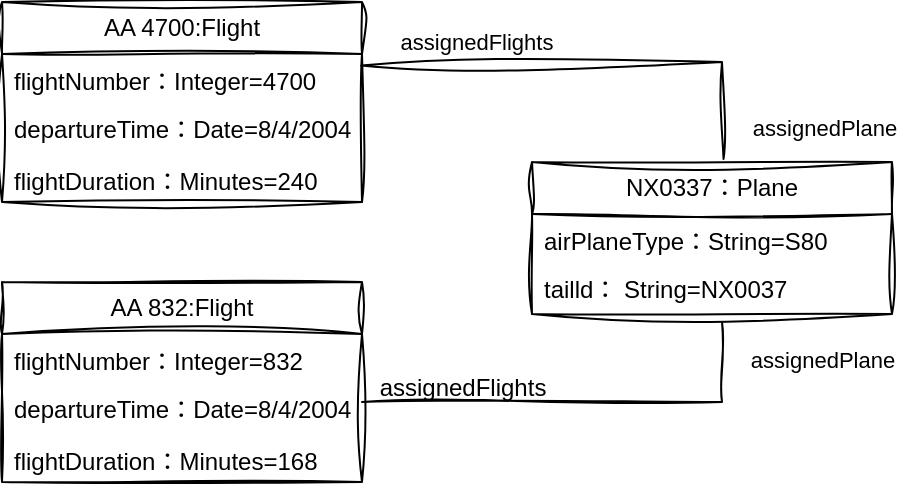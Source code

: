 <mxfile version="21.8.2" type="github">
  <diagram name="第 1 页" id="ZNkqyjCpcr9Y3xrDaqb5">
    <mxGraphModel dx="998" dy="451" grid="1" gridSize="10" guides="1" tooltips="1" connect="1" arrows="1" fold="1" page="1" pageScale="1" pageWidth="1169" pageHeight="1654" math="0" shadow="0">
      <root>
        <mxCell id="0" />
        <mxCell id="1" parent="0" />
        <mxCell id="-1e2mHGt49dSJ3i8rhyD-5" value="AA 4700:Flight" style="swimlane;fontStyle=0;childLayout=stackLayout;horizontal=1;startSize=26;fillColor=none;horizontalStack=0;resizeParent=1;resizeParentMax=0;resizeLast=0;collapsible=1;marginBottom=0;whiteSpace=wrap;html=1;sketch=1;curveFitting=1;jiggle=2;" vertex="1" parent="1">
          <mxGeometry x="320" y="90" width="180" height="100" as="geometry" />
        </mxCell>
        <mxCell id="-1e2mHGt49dSJ3i8rhyD-6" value="flightNumber：Integer=4700" style="text;strokeColor=none;fillColor=none;align=left;verticalAlign=top;spacingLeft=4;spacingRight=4;overflow=hidden;rotatable=0;points=[[0,0.5],[1,0.5]];portConstraint=eastwest;whiteSpace=wrap;html=1;sketch=1;curveFitting=1;jiggle=2;" vertex="1" parent="-1e2mHGt49dSJ3i8rhyD-5">
          <mxGeometry y="26" width="180" height="24" as="geometry" />
        </mxCell>
        <mxCell id="-1e2mHGt49dSJ3i8rhyD-7" value="departureTime：Date=8/4/2004" style="text;strokeColor=none;fillColor=none;align=left;verticalAlign=top;spacingLeft=4;spacingRight=4;overflow=hidden;rotatable=0;points=[[0,0.5],[1,0.5]];portConstraint=eastwest;whiteSpace=wrap;html=1;sketch=1;curveFitting=1;jiggle=2;" vertex="1" parent="-1e2mHGt49dSJ3i8rhyD-5">
          <mxGeometry y="50" width="180" height="26" as="geometry" />
        </mxCell>
        <mxCell id="-1e2mHGt49dSJ3i8rhyD-8" value="flightDuration：Minutes=240" style="text;strokeColor=none;fillColor=none;align=left;verticalAlign=top;spacingLeft=4;spacingRight=4;overflow=hidden;rotatable=0;points=[[0,0.5],[1,0.5]];portConstraint=eastwest;whiteSpace=wrap;html=1;sketch=1;curveFitting=1;jiggle=2;" vertex="1" parent="-1e2mHGt49dSJ3i8rhyD-5">
          <mxGeometry y="76" width="180" height="24" as="geometry" />
        </mxCell>
        <mxCell id="-1e2mHGt49dSJ3i8rhyD-9" value="AA 832:Flight" style="swimlane;fontStyle=0;childLayout=stackLayout;horizontal=1;startSize=26;fillColor=none;horizontalStack=0;resizeParent=1;resizeParentMax=0;resizeLast=0;collapsible=1;marginBottom=0;whiteSpace=wrap;html=1;sketch=1;curveFitting=1;jiggle=2;" vertex="1" parent="1">
          <mxGeometry x="320" y="230" width="180" height="100" as="geometry" />
        </mxCell>
        <mxCell id="-1e2mHGt49dSJ3i8rhyD-10" value="flightNumber：Integer=832" style="text;strokeColor=none;fillColor=none;align=left;verticalAlign=top;spacingLeft=4;spacingRight=4;overflow=hidden;rotatable=0;points=[[0,0.5],[1,0.5]];portConstraint=eastwest;whiteSpace=wrap;html=1;sketch=1;curveFitting=1;jiggle=2;" vertex="1" parent="-1e2mHGt49dSJ3i8rhyD-9">
          <mxGeometry y="26" width="180" height="24" as="geometry" />
        </mxCell>
        <mxCell id="-1e2mHGt49dSJ3i8rhyD-11" value="departureTime：Date=8/4/2004" style="text;strokeColor=none;fillColor=none;align=left;verticalAlign=top;spacingLeft=4;spacingRight=4;overflow=hidden;rotatable=0;points=[[0,0.5],[1,0.5]];portConstraint=eastwest;whiteSpace=wrap;html=1;sketch=1;curveFitting=1;jiggle=2;" vertex="1" parent="-1e2mHGt49dSJ3i8rhyD-9">
          <mxGeometry y="50" width="180" height="26" as="geometry" />
        </mxCell>
        <mxCell id="-1e2mHGt49dSJ3i8rhyD-12" value="flightDuration：Minutes=168" style="text;strokeColor=none;fillColor=none;align=left;verticalAlign=top;spacingLeft=4;spacingRight=4;overflow=hidden;rotatable=0;points=[[0,0.5],[1,0.5]];portConstraint=eastwest;whiteSpace=wrap;html=1;sketch=1;curveFitting=1;jiggle=2;" vertex="1" parent="-1e2mHGt49dSJ3i8rhyD-9">
          <mxGeometry y="76" width="180" height="24" as="geometry" />
        </mxCell>
        <mxCell id="-1e2mHGt49dSJ3i8rhyD-13" value="NX0337：Plane" style="swimlane;fontStyle=0;childLayout=stackLayout;horizontal=1;startSize=26;fillColor=none;horizontalStack=0;resizeParent=1;resizeParentMax=0;resizeLast=0;collapsible=1;marginBottom=0;whiteSpace=wrap;html=1;sketch=1;curveFitting=1;jiggle=2;" vertex="1" parent="1">
          <mxGeometry x="585" y="170" width="180" height="76" as="geometry" />
        </mxCell>
        <mxCell id="-1e2mHGt49dSJ3i8rhyD-14" value="airPlaneType：String=S80" style="text;strokeColor=none;fillColor=none;align=left;verticalAlign=top;spacingLeft=4;spacingRight=4;overflow=hidden;rotatable=0;points=[[0,0.5],[1,0.5]];portConstraint=eastwest;whiteSpace=wrap;html=1;sketch=1;curveFitting=1;jiggle=2;" vertex="1" parent="-1e2mHGt49dSJ3i8rhyD-13">
          <mxGeometry y="26" width="180" height="24" as="geometry" />
        </mxCell>
        <mxCell id="-1e2mHGt49dSJ3i8rhyD-15" value="tailld： String=NX0037" style="text;strokeColor=none;fillColor=none;align=left;verticalAlign=top;spacingLeft=4;spacingRight=4;overflow=hidden;rotatable=0;points=[[0,0.5],[1,0.5]];portConstraint=eastwest;whiteSpace=wrap;html=1;sketch=1;curveFitting=1;jiggle=2;" vertex="1" parent="-1e2mHGt49dSJ3i8rhyD-13">
          <mxGeometry y="50" width="180" height="26" as="geometry" />
        </mxCell>
        <mxCell id="-1e2mHGt49dSJ3i8rhyD-17" value="" style="endArrow=none;html=1;rounded=0;sketch=1;curveFitting=1;jiggle=2;" edge="1" parent="1">
          <mxGeometry width="50" height="50" relative="1" as="geometry">
            <mxPoint x="500" y="290" as="sourcePoint" />
            <mxPoint x="680" y="250" as="targetPoint" />
            <Array as="points">
              <mxPoint x="680" y="290" />
            </Array>
          </mxGeometry>
        </mxCell>
        <mxCell id="-1e2mHGt49dSJ3i8rhyD-22" value="assignedPlane" style="edgeLabel;html=1;align=center;verticalAlign=middle;resizable=0;points=[];sketch=1;curveFitting=1;jiggle=2;" vertex="1" connectable="0" parent="-1e2mHGt49dSJ3i8rhyD-17">
          <mxGeometry x="0.832" y="-3" relative="1" as="geometry">
            <mxPoint x="47" as="offset" />
          </mxGeometry>
        </mxCell>
        <mxCell id="-1e2mHGt49dSJ3i8rhyD-18" value="" style="endArrow=none;html=1;rounded=0;entryX=0.532;entryY=-0.02;entryDx=0;entryDy=0;entryPerimeter=0;exitX=0.998;exitY=0.241;exitDx=0;exitDy=0;exitPerimeter=0;sketch=1;curveFitting=1;jiggle=2;" edge="1" parent="1" source="-1e2mHGt49dSJ3i8rhyD-6" target="-1e2mHGt49dSJ3i8rhyD-13">
          <mxGeometry width="50" height="50" relative="1" as="geometry">
            <mxPoint x="510" y="120" as="sourcePoint" />
            <mxPoint x="660" y="100" as="targetPoint" />
            <Array as="points">
              <mxPoint x="680" y="120" />
            </Array>
          </mxGeometry>
        </mxCell>
        <mxCell id="-1e2mHGt49dSJ3i8rhyD-19" value="assignedPlane" style="edgeLabel;html=1;align=center;verticalAlign=middle;resizable=0;points=[];sketch=1;curveFitting=1;jiggle=2;" vertex="1" connectable="0" parent="-1e2mHGt49dSJ3i8rhyD-18">
          <mxGeometry x="0.81" y="1" relative="1" as="geometry">
            <mxPoint x="49" y="6" as="offset" />
          </mxGeometry>
        </mxCell>
        <mxCell id="-1e2mHGt49dSJ3i8rhyD-20" value="assignedFlights" style="edgeLabel;html=1;align=center;verticalAlign=middle;resizable=0;points=[];sketch=1;curveFitting=1;jiggle=2;" vertex="1" connectable="0" parent="-1e2mHGt49dSJ3i8rhyD-18">
          <mxGeometry x="-0.497" y="-2" relative="1" as="geometry">
            <mxPoint y="-13" as="offset" />
          </mxGeometry>
        </mxCell>
        <mxCell id="-1e2mHGt49dSJ3i8rhyD-21" value="assignedFlights" style="text;html=1;align=center;verticalAlign=middle;resizable=0;points=[];autosize=1;strokeColor=none;fillColor=none;sketch=1;curveFitting=1;jiggle=2;" vertex="1" parent="1">
          <mxGeometry x="495" y="268" width="110" height="30" as="geometry" />
        </mxCell>
      </root>
    </mxGraphModel>
  </diagram>
</mxfile>
